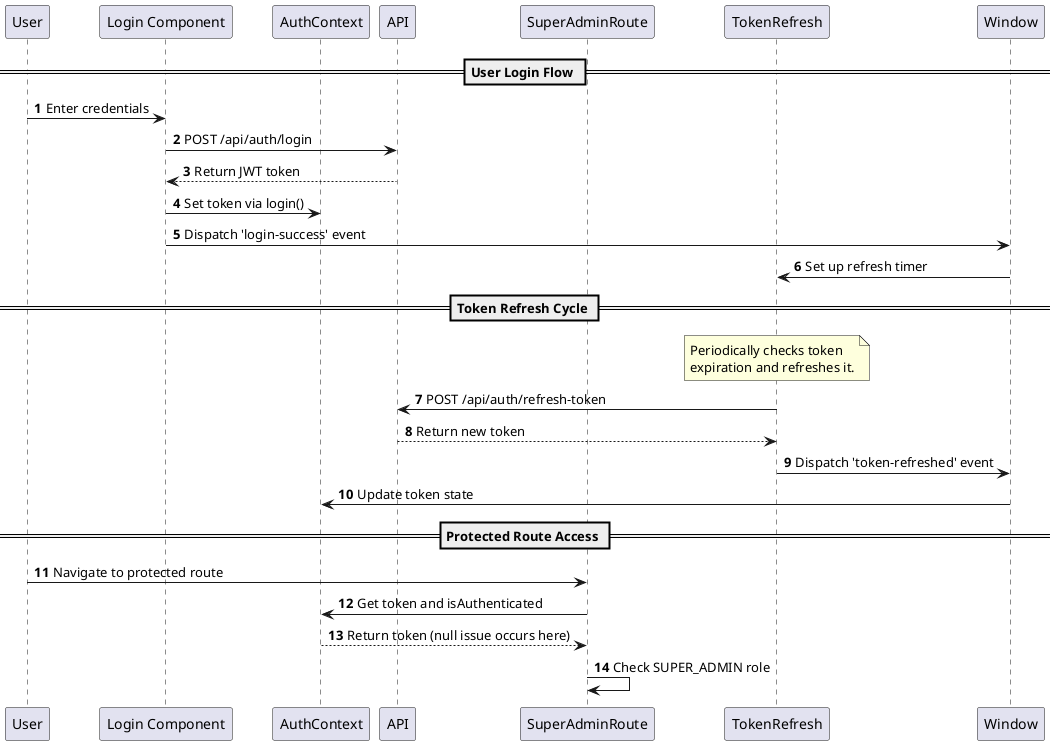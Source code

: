 @startuml
' Automatically numbers the steps for clarity
autonumber

' Define participants in the sequence
participant User
participant "Login Component" as LoginComponent
participant AuthContext
participant API
participant SuperAdminRoute
participant TokenRefresh
participant Window

== User Login Flow ==

User -> LoginComponent: Enter credentials
LoginComponent -> API: POST /api/auth/login
API --> LoginComponent: Return JWT token
LoginComponent -> AuthContext: Set token via login()
LoginComponent -> Window: Dispatch 'login-success' event
Window -> TokenRefresh: Set up refresh timer

== Token Refresh Cycle ==

note over TokenRefresh
  Periodically checks token
  expiration and refreshes it.
end note

TokenRefresh -> API: POST /api/auth/refresh-token
API --> TokenRefresh: Return new token
TokenRefresh -> Window: Dispatch 'token-refreshed' event
Window -> AuthContext: Update token state

== Protected Route Access ==

User -> SuperAdminRoute: Navigate to protected route
SuperAdminRoute -> AuthContext: Get token and isAuthenticated
AuthContext --> SuperAdminRoute: Return token (null issue occurs here)
' Self-call for internal logic check
SuperAdminRoute -> SuperAdminRoute: Check SUPER_ADMIN role

@enduml
